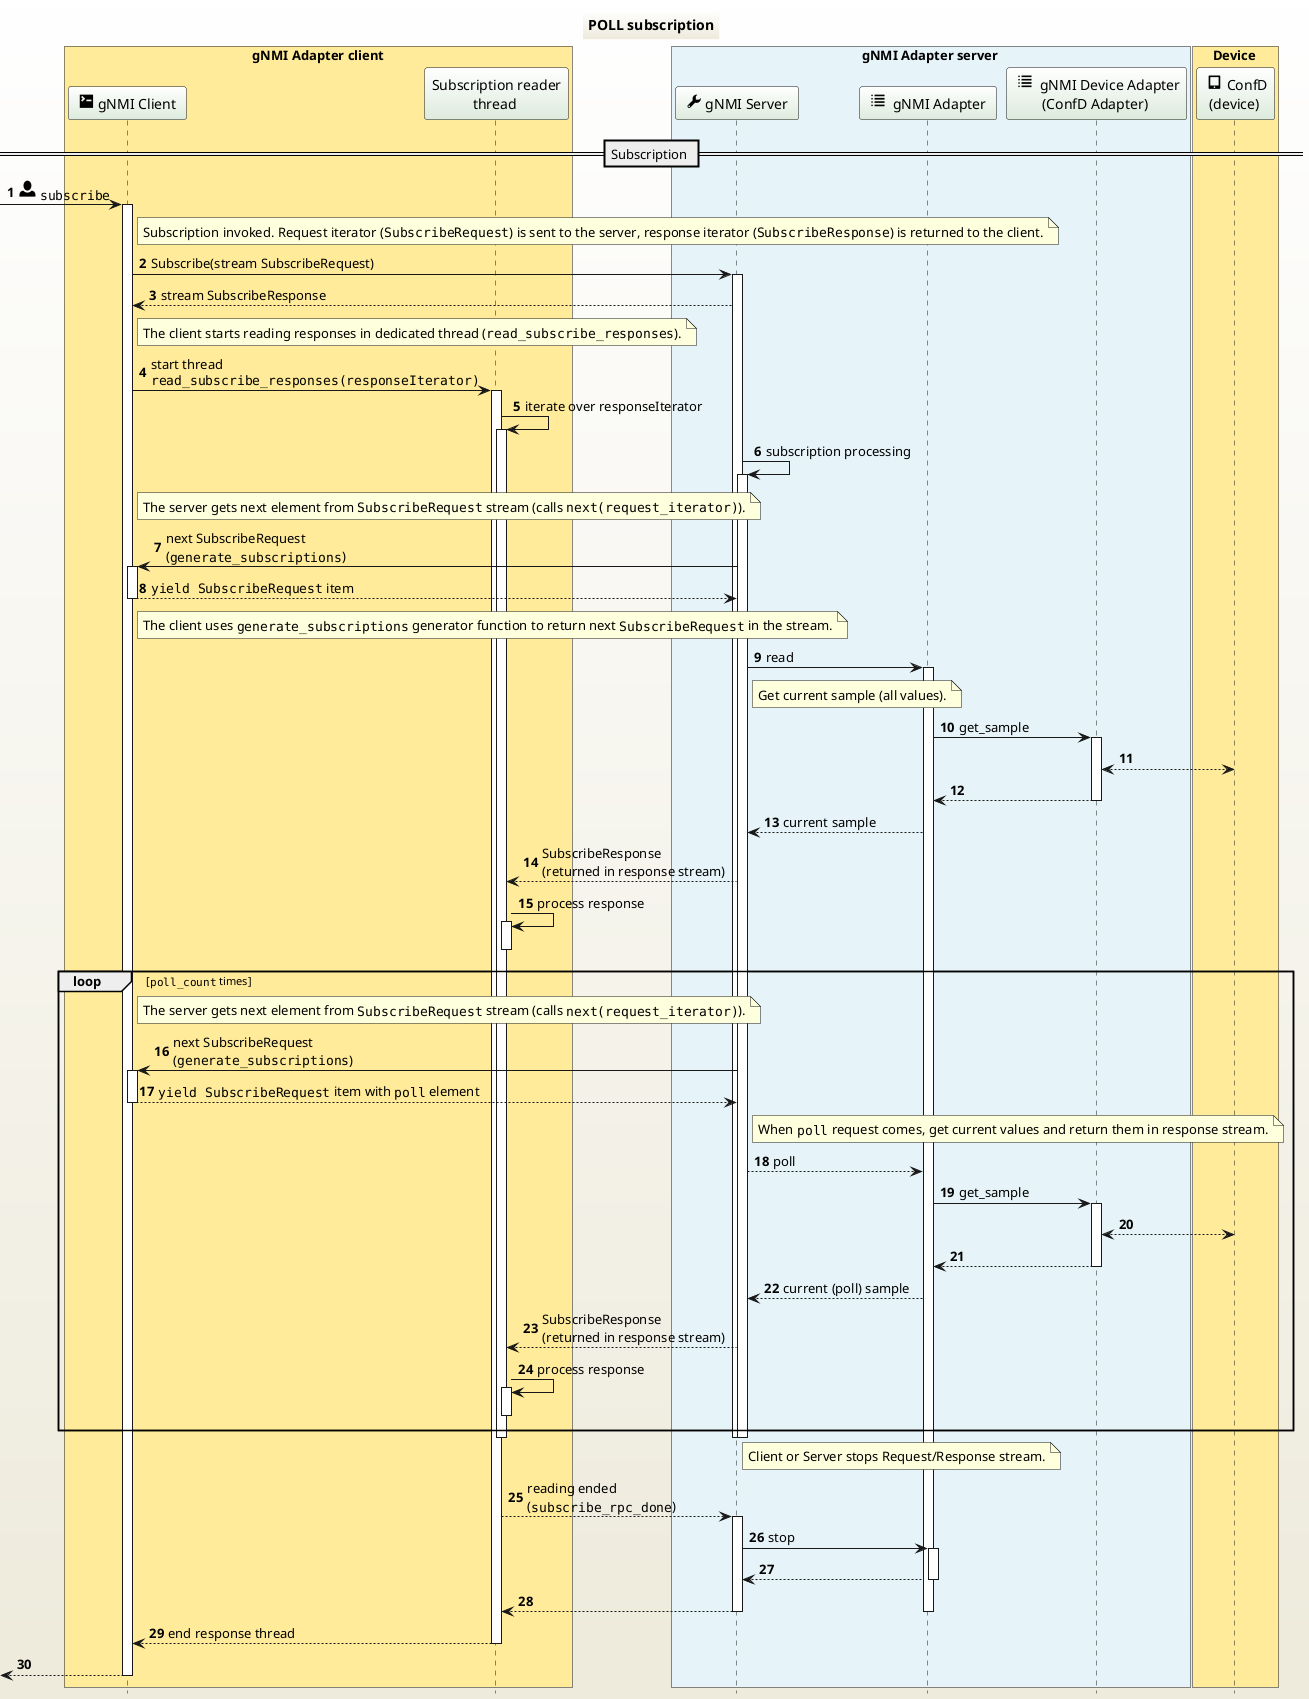 @startuml
hide footbox
autonumber
title POLL subscription
skinparam BackgroundColor #FFFFFF-#EEEBDC
skinparam SequenceParticipantBackgroundColor #FFFFFF-#DDEBDC
skinparam DatabaseBackgroundColor #FFFFFF-#DDEBDC
skinparam SequenceBoxFontStyle plain
skinparam SequenceGroupFontStyle plain
skinparam SequenceDividerFontStyle plain
box "    gNMI Adapter client    " #FFEB99
  participant client as " <size:20><&terminal></size> gNMI Client "
  participant sub_read as "Subscription reader\nthread "
end box
box "    gNMI Adapter server     " #E6F3F8
  participant server as " <size:20><&wrench></size> gNMI Server "
  participant adapter as " <size:20><&list></size>  gNMI Adapter "
  participant device_adapter as " <size:20><&list></size>  gNMI Device Adapter\n(ConfD Adapter) "
end box
box "    Device     " #FFEB99
  participant device as " <size:20><&tablet></size> ConfD\n(device) "
end box
== Subscription ==
[-> client : <size:24><&person></size> ""subscribe""
activate client
  note right of client : Subscription invoked. Request iterator (""SubscribeRequest"") is sent to the server, response iterator (""SubscribeResponse"") is returned to the client.
  client -> server : Subscribe(stream SubscribeRequest)
  activate server
  server --> client : stream SubscribeResponse
  note right of client : The client starts reading responses in dedicated thread (""read_subscribe_responses"").
  client -> sub_read : start thread\n""read_subscribe_responses(responseIterator)""
  activate sub_read
  sub_read -> sub_read : iterate over responseIterator
  activate sub_read
    server -> server : subscription processing
    activate server
      note right of client : The server gets next element from ""SubscribeRequest"" stream (calls ""next(request_iterator)"").
      server -> client : next SubscribeRequest\n(""generate_subscriptions"")
      activate client
      client --> server : ""yield SubscribeRequest"" item
      deactivate client
      note right of client : The client uses ""generate_subscriptions"" generator function to return next ""SubscribeRequest"" in the stream.
      server -> adapter : read
      activate adapter
        note right of server : Get current sample (all values).
        adapter -> device_adapter : get_sample
        activate device_adapter
          device_adapter <--> device
        device_adapter --> adapter
        deactivate device_adapter
      adapter --> server : current sample
      server --> sub_read : SubscribeResponse\n(returned in response stream)
        sub_read -> sub_read : process response
        activate sub_read
        deactivate sub_read
      loop ""poll_count"" times
        note right of client : The server gets next element from ""SubscribeRequest"" stream (calls ""next(request_iterator)"").
        server -> client : next SubscribeRequest\n(""generate_subscriptions"")
        activate client
        client --> server : ""yield SubscribeRequest"" item with ""poll"" element
        deactivate client
        note right of server : When ""poll"" request comes, get current values and return them in response stream.
        server --> adapter : poll
        adapter -> device_adapter : get_sample
        activate device_adapter
          device_adapter <--> device
        device_adapter --> adapter
        deactivate device_adapter
        adapter --> server : current (poll) sample
        server --> sub_read : SubscribeResponse\n(returned in response stream)
          sub_read -> sub_read : process response
          activate sub_read
          deactivate sub_read
      end
    deactivate server
  deactivate sub_read
  deactivate server
  note right of server : Client or Server stops Request/Response stream.
  sub_read --> server : reading ended\n(""subscribe_rpc_done"")
  activate server
    server -> adapter : stop
    activate adapter
    adapter --> server
    deactivate adapter
  server --> sub_read
  deactivate server
  deactivate device_adapter
  deactivate device_adapter
  deactivate adapter
  sub_read --> client : end response thread
  deactivate sub_read
[<-- client
deactivate client
@enduml